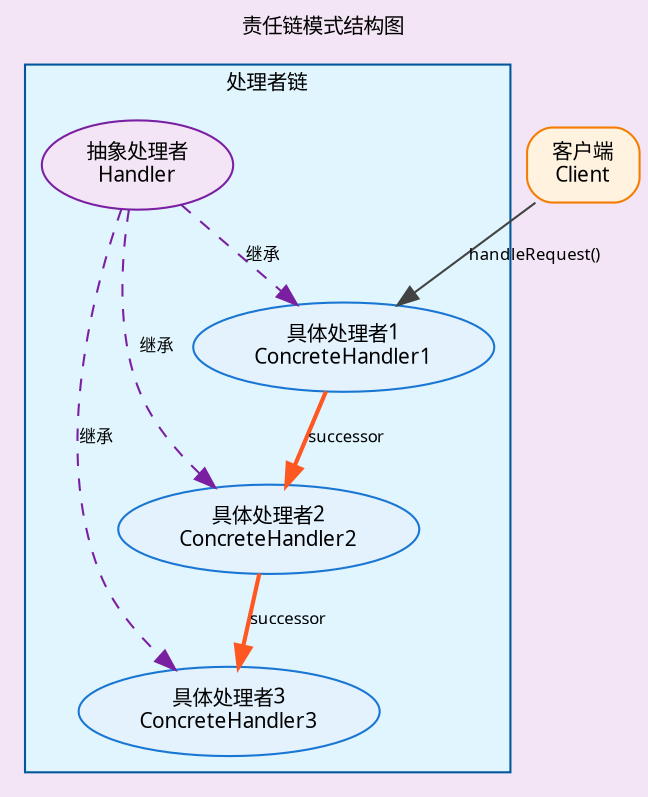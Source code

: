 digraph ChainOfResponsibilityPattern {
    graph [fontname="Microsoft YaHei", fontsize=10, bgcolor="#f3e5f5"];
    node [fontname="Microsoft YaHei", fontsize=10, style="filled,rounded"];
    edge [fontname="Microsoft YaHei", fontsize=8];

    rankdir=TB;
    bgcolor="#f3e5f5";

    subgraph cluster_handler {
        label="处理者链";
        bgcolor="#e1f5fe";
        color="#01579b";

        Handler [label="抽象处理者\nHandler", fillcolor="#f3e5f5", color="#7b1fa2"];

        ConcreteHandler1 [label="具体处理者1\nConcreteHandler1", fillcolor="#e3f2fd", color="#1976d2"];
        ConcreteHandler2 [label="具体处理者2\nConcreteHandler2", fillcolor="#e3f2fd", color="#1976d2"];
        ConcreteHandler3 [label="具体处理者3\nConcreteHandler3", fillcolor="#e3f2fd", color="#1976d2"];

        Handler -> ConcreteHandler1 [label="继承", color="#7b1fa2", style="dashed"];
        Handler -> ConcreteHandler2 [label="继承", color="#7b1fa2", style="dashed"];
        Handler -> ConcreteHandler3 [label="继承", color="#7b1fa2", style="dashed"];
    }

    Client [label="客户端\nClient", fillcolor="#fff3e0", color="#f57c00", shape=box];

    ConcreteHandler1 -> ConcreteHandler2 [label="successor", color="#ff5722", style="bold"];
    ConcreteHandler2 -> ConcreteHandler3 [label="successor", color="#ff5722", style="bold"];

    Client -> ConcreteHandler1 [label="handleRequest()", color="#424242"];

    labelloc="t";
    label="责任链模式结构图";
}




